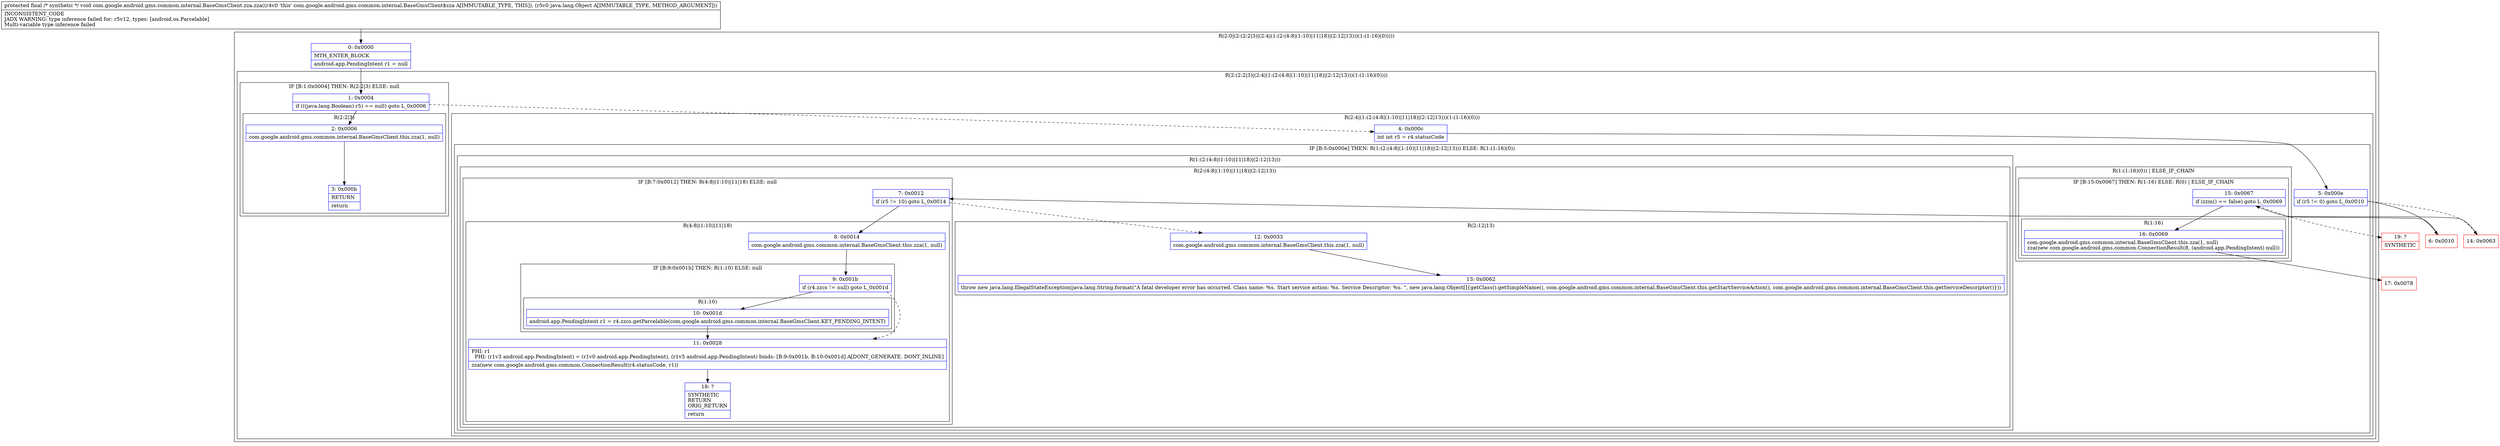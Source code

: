 digraph "CFG forcom.google.android.gms.common.internal.BaseGmsClient.zza.zza(Ljava\/lang\/Object;)V" {
subgraph cluster_Region_1061443137 {
label = "R(2:0|(2:(2:2|3)|(2:4|(1:(2:(4:8|(1:10)|11|18)|(2:12|13)))(1:(1:16)(0)))))";
node [shape=record,color=blue];
Node_0 [shape=record,label="{0\:\ 0x0000|MTH_ENTER_BLOCK\l|android.app.PendingIntent r1 = null\l}"];
subgraph cluster_Region_168782471 {
label = "R(2:(2:2|3)|(2:4|(1:(2:(4:8|(1:10)|11|18)|(2:12|13)))(1:(1:16)(0))))";
node [shape=record,color=blue];
subgraph cluster_IfRegion_384624098 {
label = "IF [B:1:0x0004] THEN: R(2:2|3) ELSE: null";
node [shape=record,color=blue];
Node_1 [shape=record,label="{1\:\ 0x0004|if (((java.lang.Boolean) r5) == null) goto L_0x0006\l}"];
subgraph cluster_Region_1384538719 {
label = "R(2:2|3)";
node [shape=record,color=blue];
Node_2 [shape=record,label="{2\:\ 0x0006|com.google.android.gms.common.internal.BaseGmsClient.this.zza(1, null)\l}"];
Node_3 [shape=record,label="{3\:\ 0x000b|RETURN\l|return\l}"];
}
}
subgraph cluster_Region_930909329 {
label = "R(2:4|(1:(2:(4:8|(1:10)|11|18)|(2:12|13)))(1:(1:16)(0)))";
node [shape=record,color=blue];
Node_4 [shape=record,label="{4\:\ 0x000c|int int r5 = r4.statusCode\l}"];
subgraph cluster_IfRegion_714547809 {
label = "IF [B:5:0x000e] THEN: R(1:(2:(4:8|(1:10)|11|18)|(2:12|13))) ELSE: R(1:(1:16)(0))";
node [shape=record,color=blue];
Node_5 [shape=record,label="{5\:\ 0x000e|if (r5 != 0) goto L_0x0010\l}"];
subgraph cluster_Region_105659394 {
label = "R(1:(2:(4:8|(1:10)|11|18)|(2:12|13)))";
node [shape=record,color=blue];
subgraph cluster_Region_2003186974 {
label = "R(2:(4:8|(1:10)|11|18)|(2:12|13))";
node [shape=record,color=blue];
subgraph cluster_IfRegion_1513456195 {
label = "IF [B:7:0x0012] THEN: R(4:8|(1:10)|11|18) ELSE: null";
node [shape=record,color=blue];
Node_7 [shape=record,label="{7\:\ 0x0012|if (r5 != 10) goto L_0x0014\l}"];
subgraph cluster_Region_133138158 {
label = "R(4:8|(1:10)|11|18)";
node [shape=record,color=blue];
Node_8 [shape=record,label="{8\:\ 0x0014|com.google.android.gms.common.internal.BaseGmsClient.this.zza(1, null)\l}"];
subgraph cluster_IfRegion_114560485 {
label = "IF [B:9:0x001b] THEN: R(1:10) ELSE: null";
node [shape=record,color=blue];
Node_9 [shape=record,label="{9\:\ 0x001b|if (r4.zzcs != null) goto L_0x001d\l}"];
subgraph cluster_Region_581586695 {
label = "R(1:10)";
node [shape=record,color=blue];
Node_10 [shape=record,label="{10\:\ 0x001d|android.app.PendingIntent r1 = r4.zzcs.getParcelable(com.google.android.gms.common.internal.BaseGmsClient.KEY_PENDING_INTENT)\l}"];
}
}
Node_11 [shape=record,label="{11\:\ 0x0028|PHI: r1 \l  PHI: (r1v3 android.app.PendingIntent) = (r1v0 android.app.PendingIntent), (r1v5 android.app.PendingIntent) binds: [B:9:0x001b, B:10:0x001d] A[DONT_GENERATE, DONT_INLINE]\l|zza(new com.google.android.gms.common.ConnectionResult(r4.statusCode, r1))\l}"];
Node_18 [shape=record,label="{18\:\ ?|SYNTHETIC\lRETURN\lORIG_RETURN\l|return\l}"];
}
}
subgraph cluster_Region_1738605562 {
label = "R(2:12|13)";
node [shape=record,color=blue];
Node_12 [shape=record,label="{12\:\ 0x0033|com.google.android.gms.common.internal.BaseGmsClient.this.zza(1, null)\l}"];
Node_13 [shape=record,label="{13\:\ 0x0062|throw new java.lang.IllegalStateException(java.lang.String.format(\"A fatal developer error has occurred. Class name: %s. Start service action: %s. Service Descriptor: %s. \", new java.lang.Object[]\{getClass().getSimpleName(), com.google.android.gms.common.internal.BaseGmsClient.this.getStartServiceAction(), com.google.android.gms.common.internal.BaseGmsClient.this.getServiceDescriptor()\}))\l}"];
}
}
}
subgraph cluster_Region_6987552 {
label = "R(1:(1:16)(0)) | ELSE_IF_CHAIN\l";
node [shape=record,color=blue];
subgraph cluster_IfRegion_1189250294 {
label = "IF [B:15:0x0067] THEN: R(1:16) ELSE: R(0) | ELSE_IF_CHAIN\l";
node [shape=record,color=blue];
Node_15 [shape=record,label="{15\:\ 0x0067|if (zzm() == false) goto L_0x0069\l}"];
subgraph cluster_Region_1627325162 {
label = "R(1:16)";
node [shape=record,color=blue];
Node_16 [shape=record,label="{16\:\ 0x0069|com.google.android.gms.common.internal.BaseGmsClient.this.zza(1, null)\lzza(new com.google.android.gms.common.ConnectionResult(8, (android.app.PendingIntent) null))\l}"];
}
subgraph cluster_Region_263087068 {
label = "R(0)";
node [shape=record,color=blue];
}
}
}
}
}
}
}
Node_6 [shape=record,color=red,label="{6\:\ 0x0010}"];
Node_14 [shape=record,color=red,label="{14\:\ 0x0063}"];
Node_17 [shape=record,color=red,label="{17\:\ 0x0078}"];
Node_19 [shape=record,color=red,label="{19\:\ ?|SYNTHETIC\l}"];
MethodNode[shape=record,label="{protected final \/* synthetic *\/ void com.google.android.gms.common.internal.BaseGmsClient.zza.zza((r4v0 'this' com.google.android.gms.common.internal.BaseGmsClient$zza A[IMMUTABLE_TYPE, THIS]), (r5v0 java.lang.Object A[IMMUTABLE_TYPE, METHOD_ARGUMENT]))  | INCONSISTENT_CODE\lJADX WARNING: type inference failed for: r5v12, types: [android.os.Parcelable]\lMulti\-variable type inference failed\l}"];
MethodNode -> Node_0;
Node_0 -> Node_1;
Node_1 -> Node_2;
Node_1 -> Node_4[style=dashed];
Node_2 -> Node_3;
Node_4 -> Node_5;
Node_5 -> Node_6;
Node_5 -> Node_14[style=dashed];
Node_7 -> Node_8;
Node_7 -> Node_12[style=dashed];
Node_8 -> Node_9;
Node_9 -> Node_10;
Node_9 -> Node_11[style=dashed];
Node_10 -> Node_11;
Node_11 -> Node_18;
Node_12 -> Node_13;
Node_15 -> Node_16;
Node_15 -> Node_19[style=dashed];
Node_16 -> Node_17;
Node_6 -> Node_7;
Node_14 -> Node_15;
}

